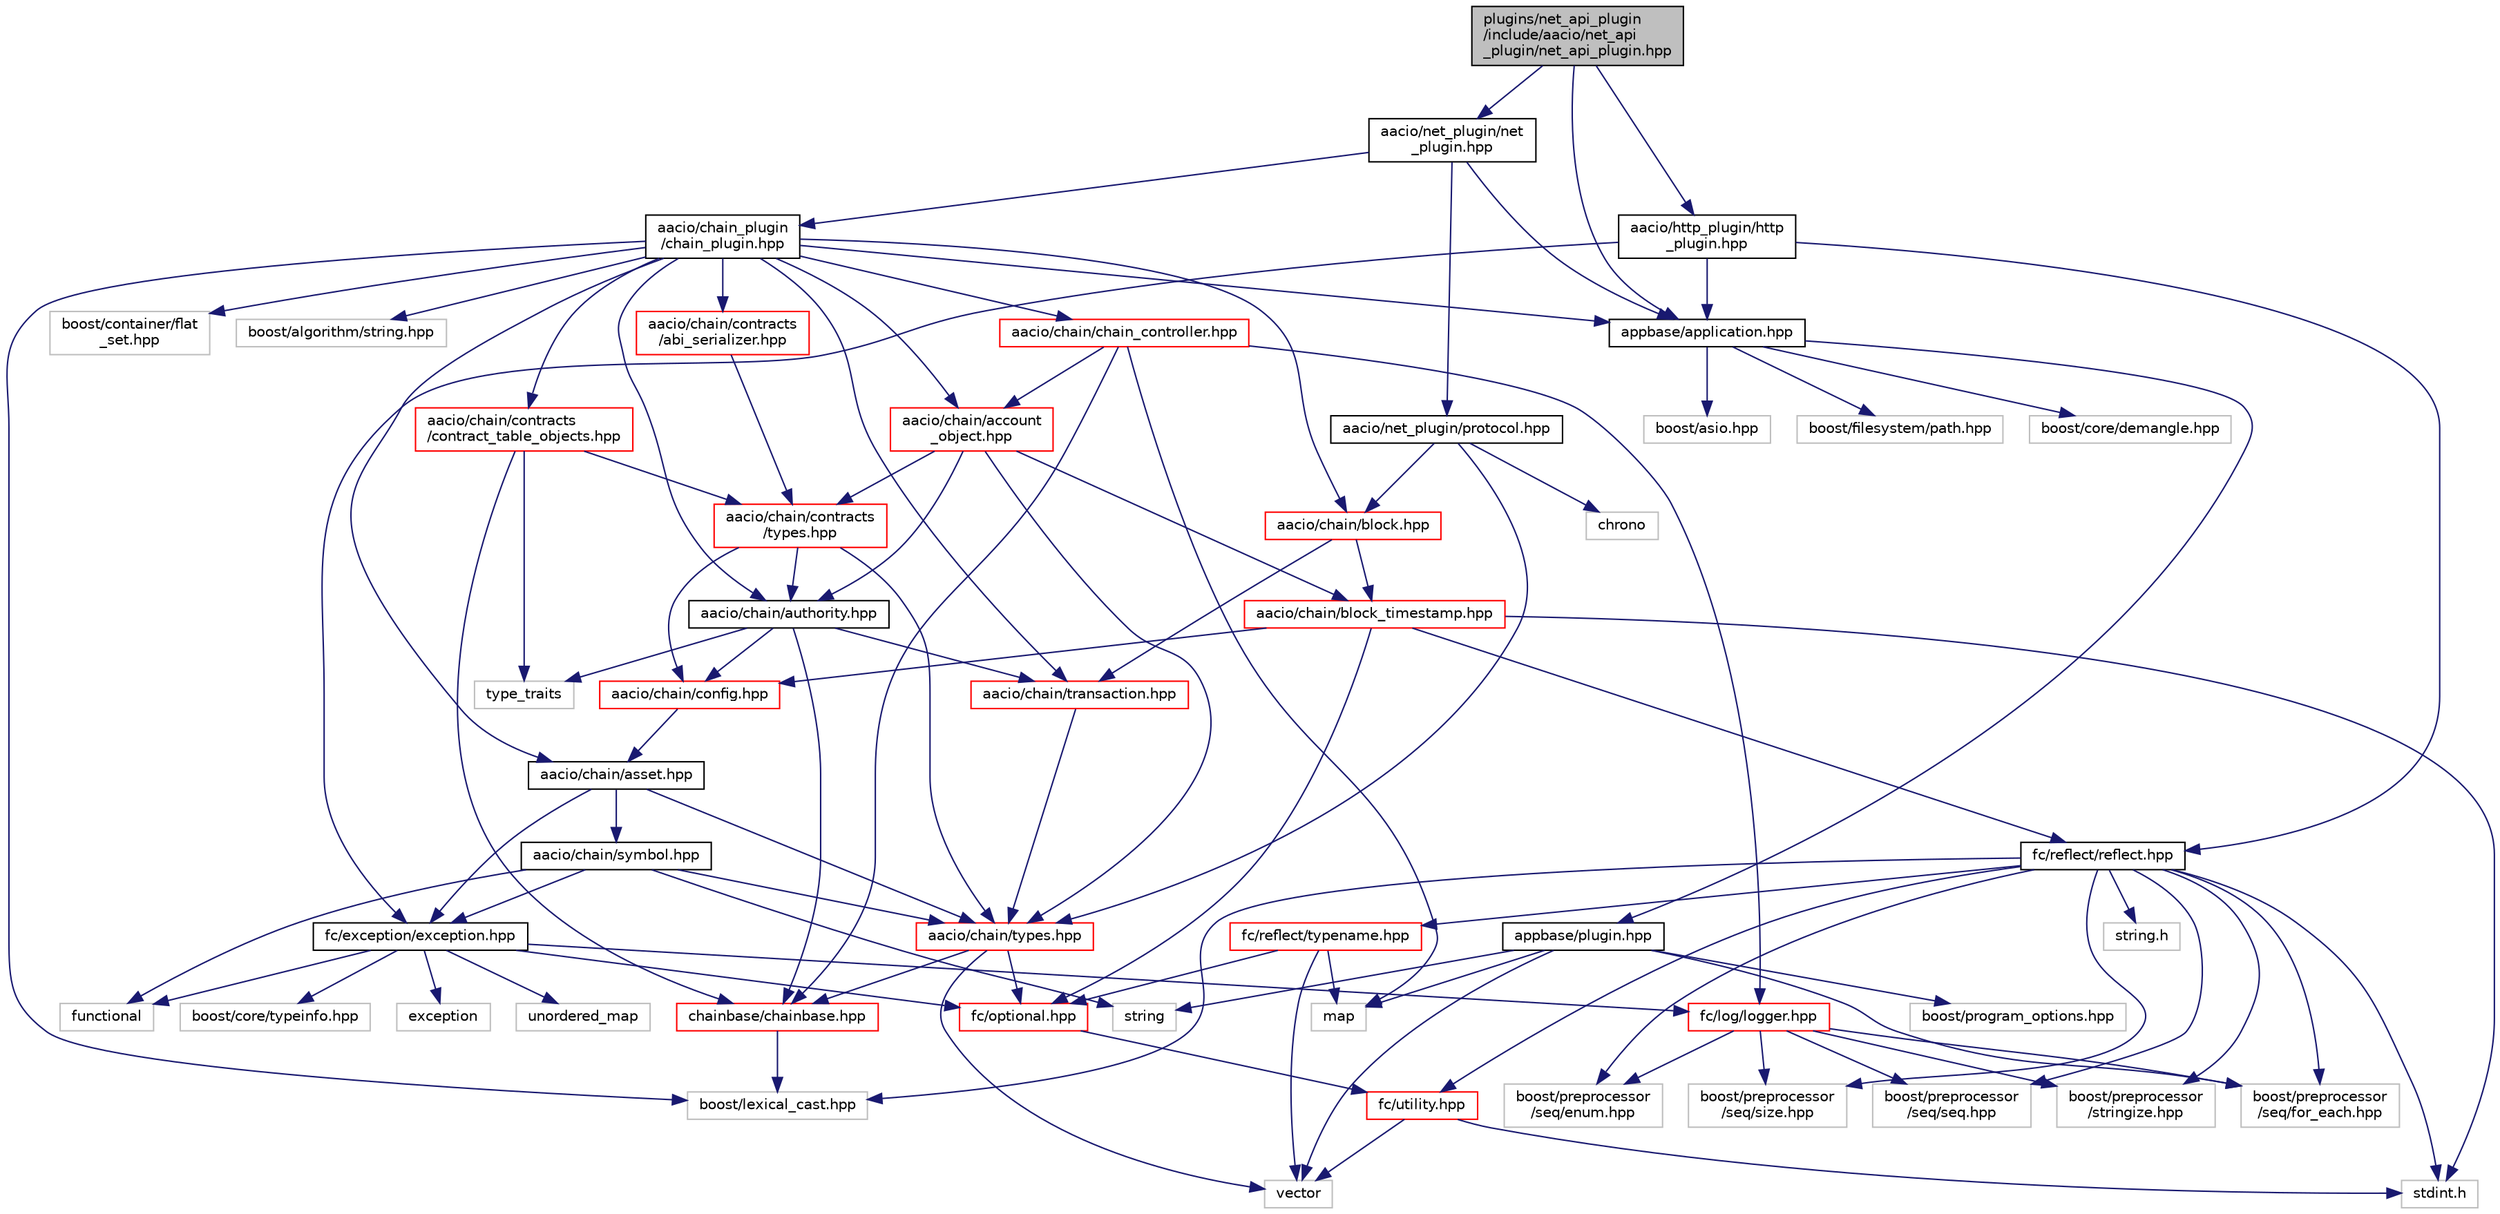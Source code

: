 digraph "plugins/net_api_plugin/include/aacio/net_api_plugin/net_api_plugin.hpp"
{
  edge [fontname="Helvetica",fontsize="10",labelfontname="Helvetica",labelfontsize="10"];
  node [fontname="Helvetica",fontsize="10",shape=record];
  Node0 [label="plugins/net_api_plugin\l/include/aacio/net_api\l_plugin/net_api_plugin.hpp",height=0.2,width=0.4,color="black", fillcolor="grey75", style="filled", fontcolor="black"];
  Node0 -> Node1 [color="midnightblue",fontsize="10",style="solid"];
  Node1 [label="aacio/net_plugin/net\l_plugin.hpp",height=0.2,width=0.4,color="black", fillcolor="white", style="filled",URL="$net__plugin_8hpp.html"];
  Node1 -> Node2 [color="midnightblue",fontsize="10",style="solid"];
  Node2 [label="appbase/application.hpp",height=0.2,width=0.4,color="black", fillcolor="white", style="filled",URL="$application_8hpp_source.html"];
  Node2 -> Node3 [color="midnightblue",fontsize="10",style="solid"];
  Node3 [label="appbase/plugin.hpp",height=0.2,width=0.4,color="black", fillcolor="white", style="filled",URL="$plugin_8hpp_source.html"];
  Node3 -> Node4 [color="midnightblue",fontsize="10",style="solid"];
  Node4 [label="boost/program_options.hpp",height=0.2,width=0.4,color="grey75", fillcolor="white", style="filled"];
  Node3 -> Node5 [color="midnightblue",fontsize="10",style="solid"];
  Node5 [label="boost/preprocessor\l/seq/for_each.hpp",height=0.2,width=0.4,color="grey75", fillcolor="white", style="filled"];
  Node3 -> Node6 [color="midnightblue",fontsize="10",style="solid"];
  Node6 [label="string",height=0.2,width=0.4,color="grey75", fillcolor="white", style="filled"];
  Node3 -> Node7 [color="midnightblue",fontsize="10",style="solid"];
  Node7 [label="vector",height=0.2,width=0.4,color="grey75", fillcolor="white", style="filled"];
  Node3 -> Node8 [color="midnightblue",fontsize="10",style="solid"];
  Node8 [label="map",height=0.2,width=0.4,color="grey75", fillcolor="white", style="filled"];
  Node2 -> Node9 [color="midnightblue",fontsize="10",style="solid"];
  Node9 [label="boost/filesystem/path.hpp",height=0.2,width=0.4,color="grey75", fillcolor="white", style="filled"];
  Node2 -> Node10 [color="midnightblue",fontsize="10",style="solid"];
  Node10 [label="boost/core/demangle.hpp",height=0.2,width=0.4,color="grey75", fillcolor="white", style="filled"];
  Node2 -> Node11 [color="midnightblue",fontsize="10",style="solid"];
  Node11 [label="boost/asio.hpp",height=0.2,width=0.4,color="grey75", fillcolor="white", style="filled"];
  Node1 -> Node12 [color="midnightblue",fontsize="10",style="solid"];
  Node12 [label="aacio/chain_plugin\l/chain_plugin.hpp",height=0.2,width=0.4,color="black", fillcolor="white", style="filled",URL="$chain__plugin_8hpp.html"];
  Node12 -> Node2 [color="midnightblue",fontsize="10",style="solid"];
  Node12 -> Node13 [color="midnightblue",fontsize="10",style="solid"];
  Node13 [label="aacio/chain/asset.hpp",height=0.2,width=0.4,color="black", fillcolor="white", style="filled",URL="$libraries_2chain_2include_2aacio_2chain_2asset_8hpp.html"];
  Node13 -> Node14 [color="midnightblue",fontsize="10",style="solid"];
  Node14 [label="fc/exception/exception.hpp",height=0.2,width=0.4,color="black", fillcolor="white", style="filled",URL="$exception_8hpp.html",tooltip="Defines exception&#39;s used by fc. "];
  Node14 -> Node15 [color="midnightblue",fontsize="10",style="solid"];
  Node15 [label="fc/log/logger.hpp",height=0.2,width=0.4,color="red", fillcolor="white", style="filled",URL="$logger_8hpp_source.html"];
  Node15 -> Node5 [color="midnightblue",fontsize="10",style="solid"];
  Node15 -> Node29 [color="midnightblue",fontsize="10",style="solid"];
  Node29 [label="boost/preprocessor\l/seq/enum.hpp",height=0.2,width=0.4,color="grey75", fillcolor="white", style="filled"];
  Node15 -> Node30 [color="midnightblue",fontsize="10",style="solid"];
  Node30 [label="boost/preprocessor\l/seq/size.hpp",height=0.2,width=0.4,color="grey75", fillcolor="white", style="filled"];
  Node15 -> Node31 [color="midnightblue",fontsize="10",style="solid"];
  Node31 [label="boost/preprocessor\l/seq/seq.hpp",height=0.2,width=0.4,color="grey75", fillcolor="white", style="filled"];
  Node15 -> Node32 [color="midnightblue",fontsize="10",style="solid"];
  Node32 [label="boost/preprocessor\l/stringize.hpp",height=0.2,width=0.4,color="grey75", fillcolor="white", style="filled"];
  Node14 -> Node23 [color="midnightblue",fontsize="10",style="solid"];
  Node23 [label="fc/optional.hpp",height=0.2,width=0.4,color="red", fillcolor="white", style="filled",URL="$libraries_2fc_2include_2fc_2optional_8hpp_source.html"];
  Node23 -> Node17 [color="midnightblue",fontsize="10",style="solid"];
  Node17 [label="fc/utility.hpp",height=0.2,width=0.4,color="red", fillcolor="white", style="filled",URL="$utility_8hpp_source.html"];
  Node17 -> Node18 [color="midnightblue",fontsize="10",style="solid"];
  Node18 [label="stdint.h",height=0.2,width=0.4,color="grey75", fillcolor="white", style="filled"];
  Node17 -> Node7 [color="midnightblue",fontsize="10",style="solid"];
  Node14 -> Node54 [color="midnightblue",fontsize="10",style="solid"];
  Node54 [label="exception",height=0.2,width=0.4,color="grey75", fillcolor="white", style="filled"];
  Node14 -> Node55 [color="midnightblue",fontsize="10",style="solid"];
  Node55 [label="functional",height=0.2,width=0.4,color="grey75", fillcolor="white", style="filled"];
  Node14 -> Node47 [color="midnightblue",fontsize="10",style="solid"];
  Node47 [label="unordered_map",height=0.2,width=0.4,color="grey75", fillcolor="white", style="filled"];
  Node14 -> Node56 [color="midnightblue",fontsize="10",style="solid"];
  Node56 [label="boost/core/typeinfo.hpp",height=0.2,width=0.4,color="grey75", fillcolor="white", style="filled"];
  Node13 -> Node57 [color="midnightblue",fontsize="10",style="solid"];
  Node57 [label="aacio/chain/types.hpp",height=0.2,width=0.4,color="red", fillcolor="white", style="filled",URL="$libraries_2chain_2include_2aacio_2chain_2types_8hpp.html"];
  Node57 -> Node60 [color="midnightblue",fontsize="10",style="solid"];
  Node60 [label="chainbase/chainbase.hpp",height=0.2,width=0.4,color="red", fillcolor="white", style="filled",URL="$chainbase_8hpp_source.html"];
  Node60 -> Node28 [color="midnightblue",fontsize="10",style="solid"];
  Node28 [label="boost/lexical_cast.hpp",height=0.2,width=0.4,color="grey75", fillcolor="white", style="filled"];
  Node57 -> Node23 [color="midnightblue",fontsize="10",style="solid"];
  Node57 -> Node7 [color="midnightblue",fontsize="10",style="solid"];
  Node13 -> Node129 [color="midnightblue",fontsize="10",style="solid"];
  Node129 [label="aacio/chain/symbol.hpp",height=0.2,width=0.4,color="black", fillcolor="white", style="filled",URL="$symbol_8hpp.html"];
  Node129 -> Node14 [color="midnightblue",fontsize="10",style="solid"];
  Node129 -> Node57 [color="midnightblue",fontsize="10",style="solid"];
  Node129 -> Node6 [color="midnightblue",fontsize="10",style="solid"];
  Node129 -> Node55 [color="midnightblue",fontsize="10",style="solid"];
  Node12 -> Node130 [color="midnightblue",fontsize="10",style="solid"];
  Node130 [label="aacio/chain/authority.hpp",height=0.2,width=0.4,color="black", fillcolor="white", style="filled",URL="$authority_8hpp.html"];
  Node130 -> Node60 [color="midnightblue",fontsize="10",style="solid"];
  Node130 -> Node131 [color="midnightblue",fontsize="10",style="solid"];
  Node131 [label="aacio/chain/transaction.hpp",height=0.2,width=0.4,color="red", fillcolor="white", style="filled",URL="$libraries_2chain_2include_2aacio_2chain_2transaction_8hpp.html"];
  Node131 -> Node57 [color="midnightblue",fontsize="10",style="solid"];
  Node130 -> Node133 [color="midnightblue",fontsize="10",style="solid"];
  Node133 [label="aacio/chain/config.hpp",height=0.2,width=0.4,color="red", fillcolor="white", style="filled",URL="$libraries_2chain_2include_2aacio_2chain_2config_8hpp.html"];
  Node133 -> Node13 [color="midnightblue",fontsize="10",style="solid"];
  Node130 -> Node152 [color="midnightblue",fontsize="10",style="solid"];
  Node152 [label="type_traits",height=0.2,width=0.4,color="grey75", fillcolor="white", style="filled"];
  Node12 -> Node153 [color="midnightblue",fontsize="10",style="solid"];
  Node153 [label="aacio/chain/account\l_object.hpp",height=0.2,width=0.4,color="red", fillcolor="white", style="filled",URL="$account__object_8hpp.html"];
  Node153 -> Node57 [color="midnightblue",fontsize="10",style="solid"];
  Node153 -> Node130 [color="midnightblue",fontsize="10",style="solid"];
  Node153 -> Node154 [color="midnightblue",fontsize="10",style="solid"];
  Node154 [label="aacio/chain/block_timestamp.hpp",height=0.2,width=0.4,color="red", fillcolor="white", style="filled",URL="$block__timestamp_8hpp_source.html"];
  Node154 -> Node133 [color="midnightblue",fontsize="10",style="solid"];
  Node154 -> Node18 [color="midnightblue",fontsize="10",style="solid"];
  Node154 -> Node23 [color="midnightblue",fontsize="10",style="solid"];
  Node154 -> Node27 [color="midnightblue",fontsize="10",style="solid"];
  Node27 [label="fc/reflect/reflect.hpp",height=0.2,width=0.4,color="black", fillcolor="white", style="filled",URL="$libraries_2fc_2include_2fc_2reflect_2reflect_8hpp_source.html"];
  Node27 -> Node17 [color="midnightblue",fontsize="10",style="solid"];
  Node27 -> Node28 [color="midnightblue",fontsize="10",style="solid"];
  Node27 -> Node5 [color="midnightblue",fontsize="10",style="solid"];
  Node27 -> Node29 [color="midnightblue",fontsize="10",style="solid"];
  Node27 -> Node30 [color="midnightblue",fontsize="10",style="solid"];
  Node27 -> Node31 [color="midnightblue",fontsize="10",style="solid"];
  Node27 -> Node32 [color="midnightblue",fontsize="10",style="solid"];
  Node27 -> Node18 [color="midnightblue",fontsize="10",style="solid"];
  Node27 -> Node33 [color="midnightblue",fontsize="10",style="solid"];
  Node33 [label="string.h",height=0.2,width=0.4,color="grey75", fillcolor="white", style="filled"];
  Node27 -> Node34 [color="midnightblue",fontsize="10",style="solid"];
  Node34 [label="fc/reflect/typename.hpp",height=0.2,width=0.4,color="red", fillcolor="white", style="filled",URL="$typename_8hpp_source.html"];
  Node34 -> Node8 [color="midnightblue",fontsize="10",style="solid"];
  Node34 -> Node7 [color="midnightblue",fontsize="10",style="solid"];
  Node34 -> Node23 [color="midnightblue",fontsize="10",style="solid"];
  Node153 -> Node155 [color="midnightblue",fontsize="10",style="solid"];
  Node155 [label="aacio/chain/contracts\l/types.hpp",height=0.2,width=0.4,color="red", fillcolor="white", style="filled",URL="$libraries_2chain_2include_2aacio_2chain_2contracts_2types_8hpp_source.html"];
  Node155 -> Node130 [color="midnightblue",fontsize="10",style="solid"];
  Node155 -> Node133 [color="midnightblue",fontsize="10",style="solid"];
  Node155 -> Node57 [color="midnightblue",fontsize="10",style="solid"];
  Node12 -> Node162 [color="midnightblue",fontsize="10",style="solid"];
  Node162 [label="aacio/chain/block.hpp",height=0.2,width=0.4,color="red", fillcolor="white", style="filled",URL="$block_8hpp.html"];
  Node162 -> Node154 [color="midnightblue",fontsize="10",style="solid"];
  Node162 -> Node131 [color="midnightblue",fontsize="10",style="solid"];
  Node12 -> Node164 [color="midnightblue",fontsize="10",style="solid"];
  Node164 [label="aacio/chain/chain_controller.hpp",height=0.2,width=0.4,color="red", fillcolor="white", style="filled",URL="$chain__controller_8hpp.html"];
  Node164 -> Node153 [color="midnightblue",fontsize="10",style="solid"];
  Node164 -> Node60 [color="midnightblue",fontsize="10",style="solid"];
  Node164 -> Node15 [color="midnightblue",fontsize="10",style="solid"];
  Node164 -> Node8 [color="midnightblue",fontsize="10",style="solid"];
  Node12 -> Node179 [color="midnightblue",fontsize="10",style="solid"];
  Node179 [label="aacio/chain/contracts\l/contract_table_objects.hpp",height=0.2,width=0.4,color="red", fillcolor="white", style="filled",URL="$contract__table__objects_8hpp.html"];
  Node179 -> Node155 [color="midnightblue",fontsize="10",style="solid"];
  Node179 -> Node60 [color="midnightblue",fontsize="10",style="solid"];
  Node179 -> Node152 [color="midnightblue",fontsize="10",style="solid"];
  Node12 -> Node131 [color="midnightblue",fontsize="10",style="solid"];
  Node12 -> Node189 [color="midnightblue",fontsize="10",style="solid"];
  Node189 [label="aacio/chain/contracts\l/abi_serializer.hpp",height=0.2,width=0.4,color="red", fillcolor="white", style="filled",URL="$abi__serializer_8hpp.html"];
  Node189 -> Node155 [color="midnightblue",fontsize="10",style="solid"];
  Node12 -> Node38 [color="midnightblue",fontsize="10",style="solid"];
  Node38 [label="boost/container/flat\l_set.hpp",height=0.2,width=0.4,color="grey75", fillcolor="white", style="filled"];
  Node12 -> Node190 [color="midnightblue",fontsize="10",style="solid"];
  Node190 [label="boost/algorithm/string.hpp",height=0.2,width=0.4,color="grey75", fillcolor="white", style="filled"];
  Node12 -> Node28 [color="midnightblue",fontsize="10",style="solid"];
  Node1 -> Node191 [color="midnightblue",fontsize="10",style="solid"];
  Node191 [label="aacio/net_plugin/protocol.hpp",height=0.2,width=0.4,color="black", fillcolor="white", style="filled",URL="$plugins_2net__plugin_2include_2aacio_2net__plugin_2protocol_8hpp.html"];
  Node191 -> Node162 [color="midnightblue",fontsize="10",style="solid"];
  Node191 -> Node57 [color="midnightblue",fontsize="10",style="solid"];
  Node191 -> Node192 [color="midnightblue",fontsize="10",style="solid"];
  Node192 [label="chrono",height=0.2,width=0.4,color="grey75", fillcolor="white", style="filled"];
  Node0 -> Node193 [color="midnightblue",fontsize="10",style="solid"];
  Node193 [label="aacio/http_plugin/http\l_plugin.hpp",height=0.2,width=0.4,color="black", fillcolor="white", style="filled",URL="$http__plugin_8hpp.html"];
  Node193 -> Node2 [color="midnightblue",fontsize="10",style="solid"];
  Node193 -> Node14 [color="midnightblue",fontsize="10",style="solid"];
  Node193 -> Node27 [color="midnightblue",fontsize="10",style="solid"];
  Node0 -> Node2 [color="midnightblue",fontsize="10",style="solid"];
}
